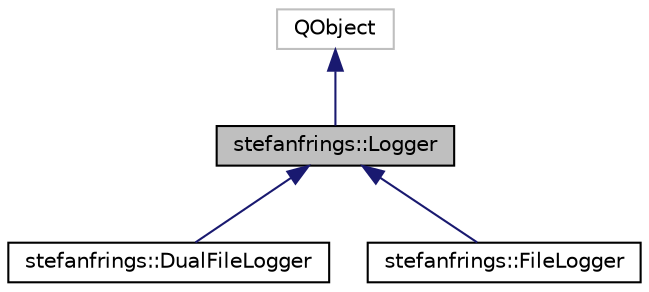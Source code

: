 digraph "stefanfrings::Logger"
{
  edge [fontname="Helvetica",fontsize="10",labelfontname="Helvetica",labelfontsize="10"];
  node [fontname="Helvetica",fontsize="10",shape=record];
  Node0 [label="stefanfrings::Logger",height=0.2,width=0.4,color="black", fillcolor="grey75", style="filled", fontcolor="black"];
  Node1 -> Node0 [dir="back",color="midnightblue",fontsize="10",style="solid",fontname="Helvetica"];
  Node1 [label="QObject",height=0.2,width=0.4,color="grey75", fillcolor="white", style="filled"];
  Node0 -> Node2 [dir="back",color="midnightblue",fontsize="10",style="solid",fontname="Helvetica"];
  Node2 [label="stefanfrings::DualFileLogger",height=0.2,width=0.4,color="black", fillcolor="white", style="filled",URL="$classstefanfrings_1_1_dual_file_logger.html"];
  Node0 -> Node3 [dir="back",color="midnightblue",fontsize="10",style="solid",fontname="Helvetica"];
  Node3 [label="stefanfrings::FileLogger",height=0.2,width=0.4,color="black", fillcolor="white", style="filled",URL="$classstefanfrings_1_1_file_logger.html"];
}
